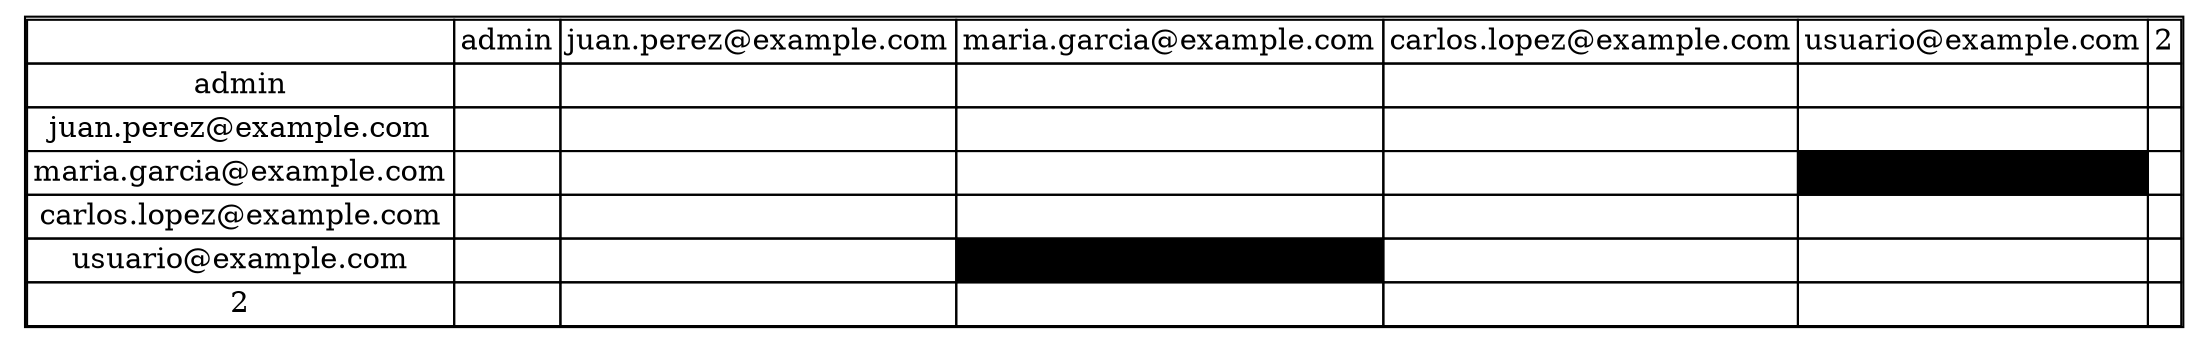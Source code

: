 digraph G {
node [shape=plaintext]
a [label=<
<table border='1' cellborder='1' cellspacing='0'>
<tr><td></td><td>admin</td><td>juan.perez@example.com</td><td>maria.garcia@example.com</td><td>carlos.lopez@example.com</td><td>usuario@example.com</td><td>2</td></tr>
<tr><td>admin</td><td></td><td></td><td></td><td></td><td></td><td></td></tr>
<tr><td>juan.perez@example.com</td><td></td><td></td><td></td><td></td><td></td><td></td></tr>
<tr><td>maria.garcia@example.com</td><td></td><td></td><td></td><td></td><td bgcolor='black'></td><td></td></tr>
<tr><td>carlos.lopez@example.com</td><td></td><td></td><td></td><td></td><td></td><td></td></tr>
<tr><td>usuario@example.com</td><td></td><td></td><td bgcolor='black'></td><td></td><td></td><td></td></tr>
<tr><td>2</td><td></td><td></td><td></td><td></td><td></td><td></td></tr>
</table>>];
}
